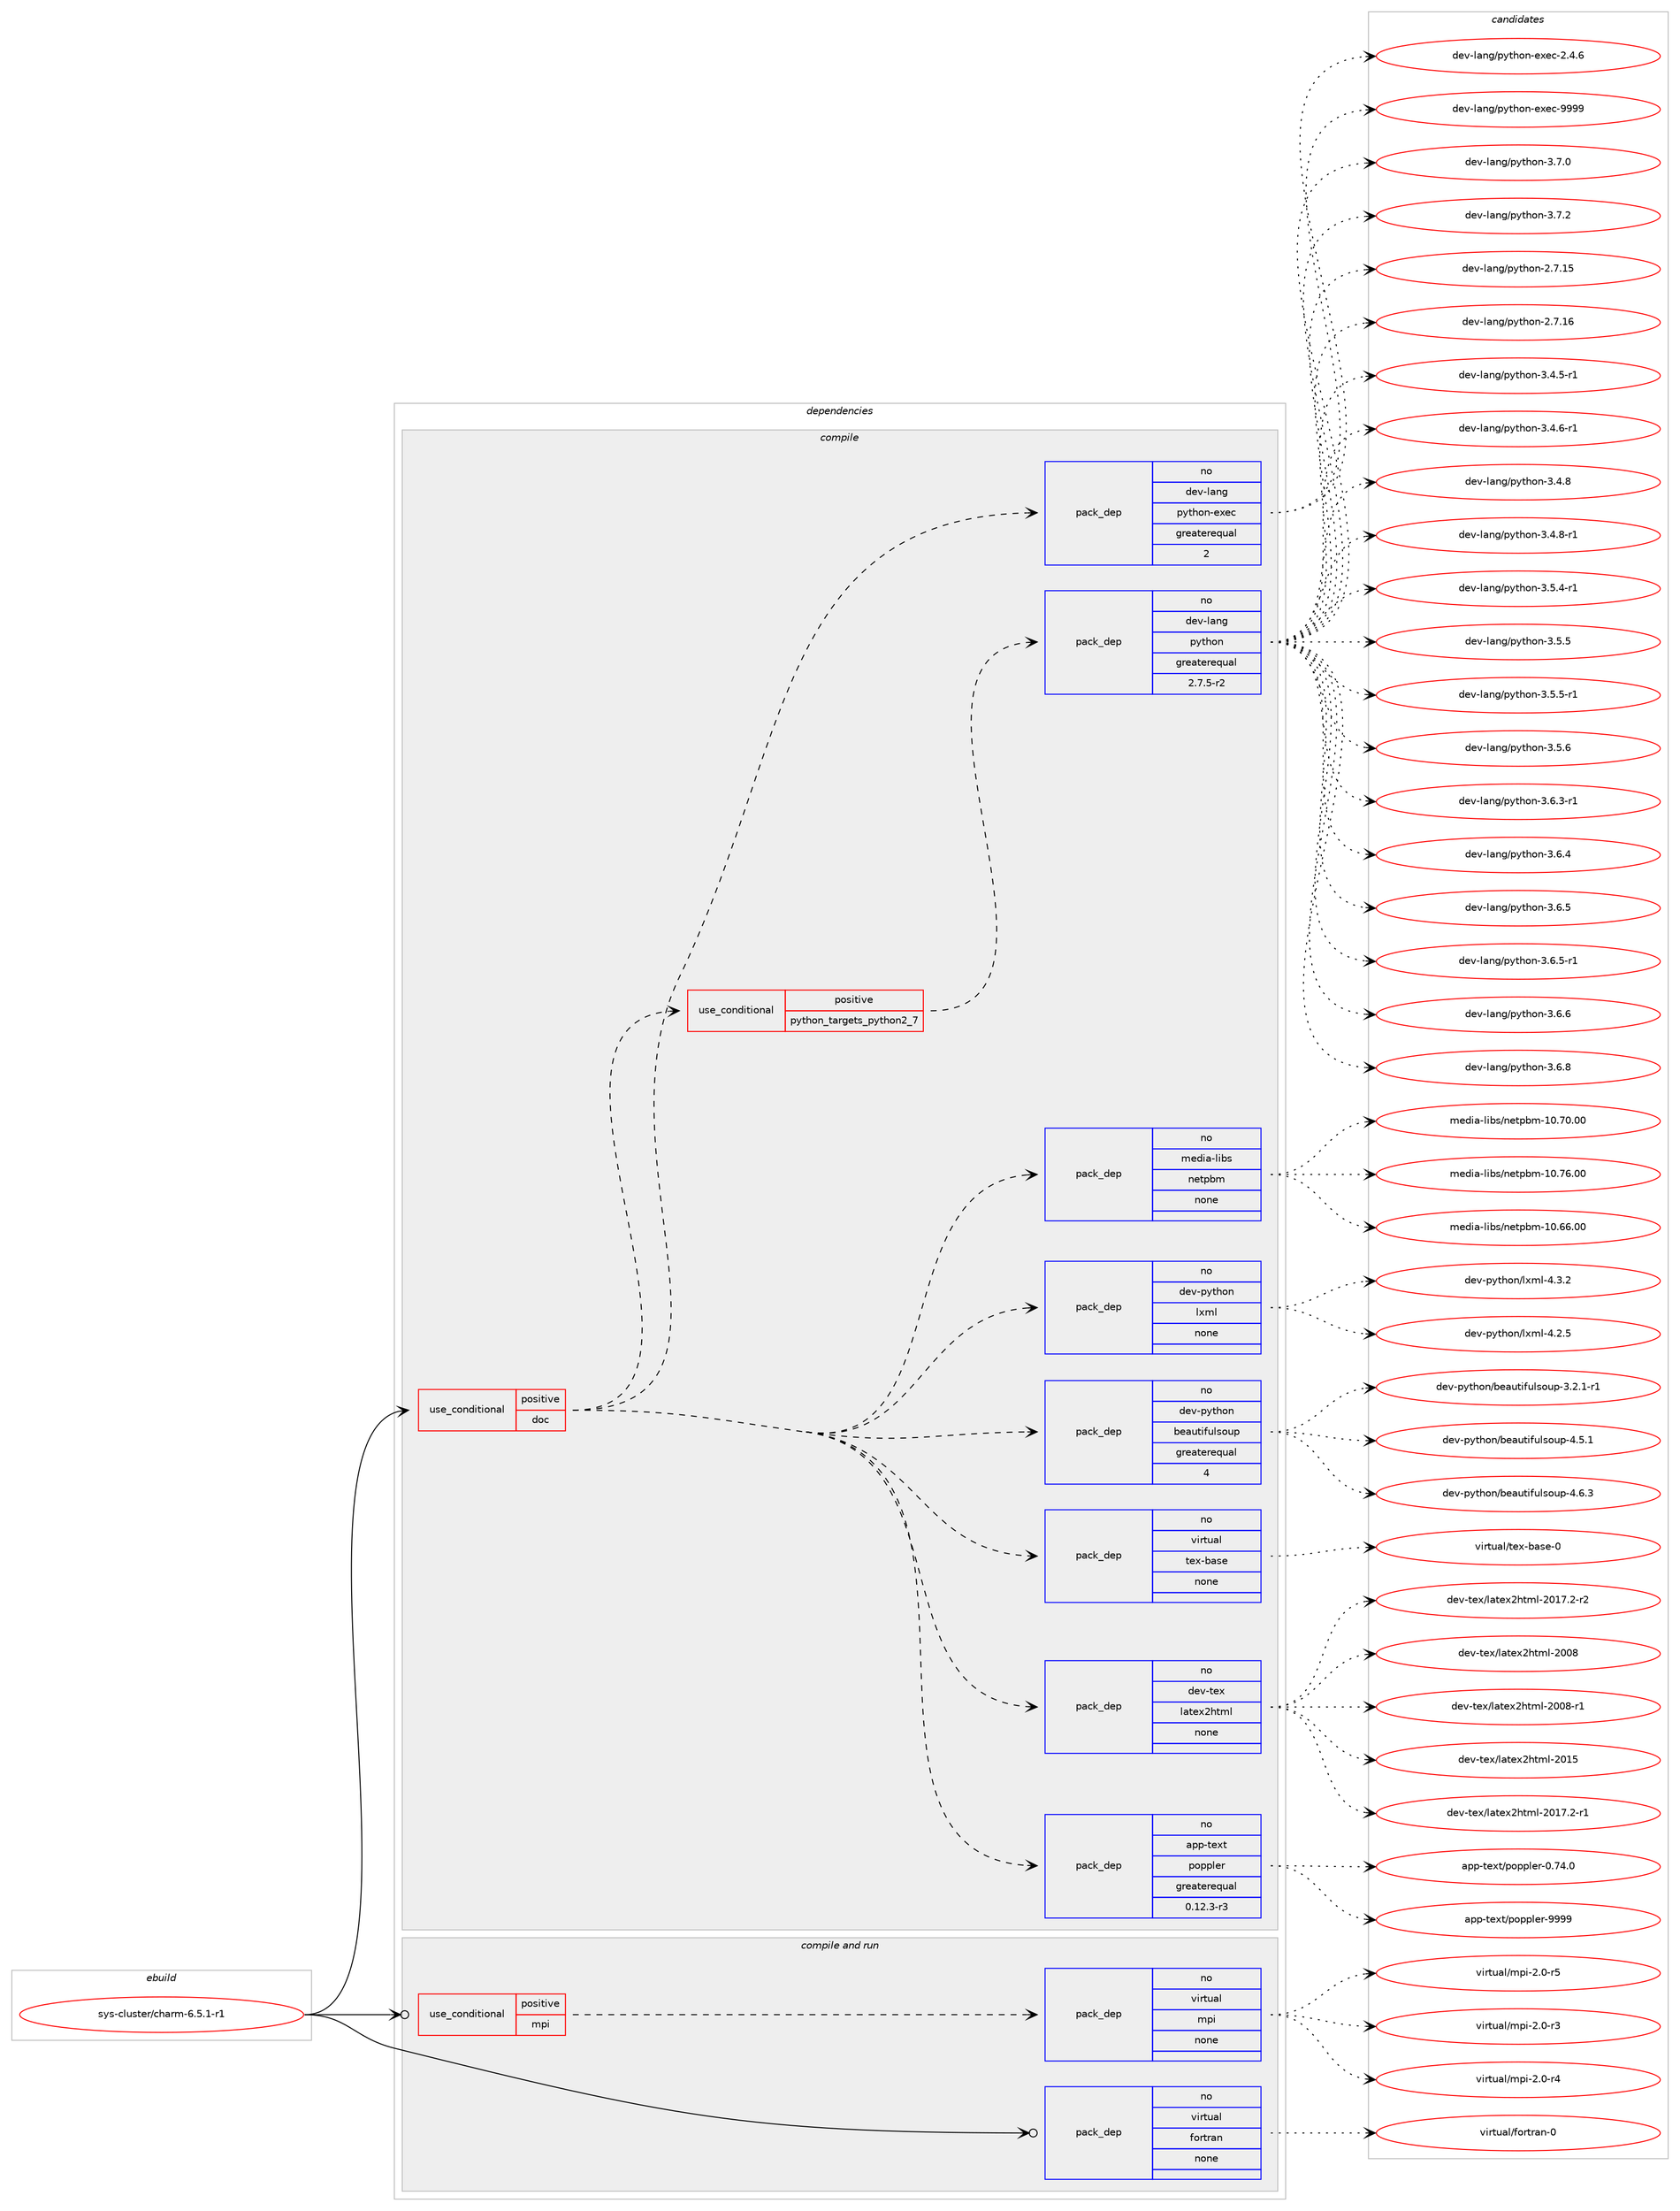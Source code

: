 digraph prolog {

# *************
# Graph options
# *************

newrank=true;
concentrate=true;
compound=true;
graph [rankdir=LR,fontname=Helvetica,fontsize=10,ranksep=1.5];#, ranksep=2.5, nodesep=0.2];
edge  [arrowhead=vee];
node  [fontname=Helvetica,fontsize=10];

# **********
# The ebuild
# **********

subgraph cluster_leftcol {
color=gray;
rank=same;
label=<<i>ebuild</i>>;
id [label="sys-cluster/charm-6.5.1-r1", color=red, width=4, href="../sys-cluster/charm-6.5.1-r1.svg"];
}

# ****************
# The dependencies
# ****************

subgraph cluster_midcol {
color=gray;
label=<<i>dependencies</i>>;
subgraph cluster_compile {
fillcolor="#eeeeee";
style=filled;
label=<<i>compile</i>>;
subgraph cond458480 {
dependency1720734 [label=<<TABLE BORDER="0" CELLBORDER="1" CELLSPACING="0" CELLPADDING="4"><TR><TD ROWSPAN="3" CELLPADDING="10">use_conditional</TD></TR><TR><TD>positive</TD></TR><TR><TD>doc</TD></TR></TABLE>>, shape=none, color=red];
subgraph pack1234066 {
dependency1720735 [label=<<TABLE BORDER="0" CELLBORDER="1" CELLSPACING="0" CELLPADDING="4" WIDTH="220"><TR><TD ROWSPAN="6" CELLPADDING="30">pack_dep</TD></TR><TR><TD WIDTH="110">no</TD></TR><TR><TD>app-text</TD></TR><TR><TD>poppler</TD></TR><TR><TD>greaterequal</TD></TR><TR><TD>0.12.3-r3</TD></TR></TABLE>>, shape=none, color=blue];
}
dependency1720734:e -> dependency1720735:w [weight=20,style="dashed",arrowhead="vee"];
subgraph pack1234067 {
dependency1720736 [label=<<TABLE BORDER="0" CELLBORDER="1" CELLSPACING="0" CELLPADDING="4" WIDTH="220"><TR><TD ROWSPAN="6" CELLPADDING="30">pack_dep</TD></TR><TR><TD WIDTH="110">no</TD></TR><TR><TD>dev-tex</TD></TR><TR><TD>latex2html</TD></TR><TR><TD>none</TD></TR><TR><TD></TD></TR></TABLE>>, shape=none, color=blue];
}
dependency1720734:e -> dependency1720736:w [weight=20,style="dashed",arrowhead="vee"];
subgraph pack1234068 {
dependency1720737 [label=<<TABLE BORDER="0" CELLBORDER="1" CELLSPACING="0" CELLPADDING="4" WIDTH="220"><TR><TD ROWSPAN="6" CELLPADDING="30">pack_dep</TD></TR><TR><TD WIDTH="110">no</TD></TR><TR><TD>virtual</TD></TR><TR><TD>tex-base</TD></TR><TR><TD>none</TD></TR><TR><TD></TD></TR></TABLE>>, shape=none, color=blue];
}
dependency1720734:e -> dependency1720737:w [weight=20,style="dashed",arrowhead="vee"];
subgraph pack1234069 {
dependency1720738 [label=<<TABLE BORDER="0" CELLBORDER="1" CELLSPACING="0" CELLPADDING="4" WIDTH="220"><TR><TD ROWSPAN="6" CELLPADDING="30">pack_dep</TD></TR><TR><TD WIDTH="110">no</TD></TR><TR><TD>dev-python</TD></TR><TR><TD>beautifulsoup</TD></TR><TR><TD>greaterequal</TD></TR><TR><TD>4</TD></TR></TABLE>>, shape=none, color=blue];
}
dependency1720734:e -> dependency1720738:w [weight=20,style="dashed",arrowhead="vee"];
subgraph pack1234070 {
dependency1720739 [label=<<TABLE BORDER="0" CELLBORDER="1" CELLSPACING="0" CELLPADDING="4" WIDTH="220"><TR><TD ROWSPAN="6" CELLPADDING="30">pack_dep</TD></TR><TR><TD WIDTH="110">no</TD></TR><TR><TD>dev-python</TD></TR><TR><TD>lxml</TD></TR><TR><TD>none</TD></TR><TR><TD></TD></TR></TABLE>>, shape=none, color=blue];
}
dependency1720734:e -> dependency1720739:w [weight=20,style="dashed",arrowhead="vee"];
subgraph pack1234071 {
dependency1720740 [label=<<TABLE BORDER="0" CELLBORDER="1" CELLSPACING="0" CELLPADDING="4" WIDTH="220"><TR><TD ROWSPAN="6" CELLPADDING="30">pack_dep</TD></TR><TR><TD WIDTH="110">no</TD></TR><TR><TD>media-libs</TD></TR><TR><TD>netpbm</TD></TR><TR><TD>none</TD></TR><TR><TD></TD></TR></TABLE>>, shape=none, color=blue];
}
dependency1720734:e -> dependency1720740:w [weight=20,style="dashed",arrowhead="vee"];
subgraph cond458481 {
dependency1720741 [label=<<TABLE BORDER="0" CELLBORDER="1" CELLSPACING="0" CELLPADDING="4"><TR><TD ROWSPAN="3" CELLPADDING="10">use_conditional</TD></TR><TR><TD>positive</TD></TR><TR><TD>python_targets_python2_7</TD></TR></TABLE>>, shape=none, color=red];
subgraph pack1234072 {
dependency1720742 [label=<<TABLE BORDER="0" CELLBORDER="1" CELLSPACING="0" CELLPADDING="4" WIDTH="220"><TR><TD ROWSPAN="6" CELLPADDING="30">pack_dep</TD></TR><TR><TD WIDTH="110">no</TD></TR><TR><TD>dev-lang</TD></TR><TR><TD>python</TD></TR><TR><TD>greaterequal</TD></TR><TR><TD>2.7.5-r2</TD></TR></TABLE>>, shape=none, color=blue];
}
dependency1720741:e -> dependency1720742:w [weight=20,style="dashed",arrowhead="vee"];
}
dependency1720734:e -> dependency1720741:w [weight=20,style="dashed",arrowhead="vee"];
subgraph pack1234073 {
dependency1720743 [label=<<TABLE BORDER="0" CELLBORDER="1" CELLSPACING="0" CELLPADDING="4" WIDTH="220"><TR><TD ROWSPAN="6" CELLPADDING="30">pack_dep</TD></TR><TR><TD WIDTH="110">no</TD></TR><TR><TD>dev-lang</TD></TR><TR><TD>python-exec</TD></TR><TR><TD>greaterequal</TD></TR><TR><TD>2</TD></TR></TABLE>>, shape=none, color=blue];
}
dependency1720734:e -> dependency1720743:w [weight=20,style="dashed",arrowhead="vee"];
}
id:e -> dependency1720734:w [weight=20,style="solid",arrowhead="vee"];
}
subgraph cluster_compileandrun {
fillcolor="#eeeeee";
style=filled;
label=<<i>compile and run</i>>;
subgraph cond458482 {
dependency1720744 [label=<<TABLE BORDER="0" CELLBORDER="1" CELLSPACING="0" CELLPADDING="4"><TR><TD ROWSPAN="3" CELLPADDING="10">use_conditional</TD></TR><TR><TD>positive</TD></TR><TR><TD>mpi</TD></TR></TABLE>>, shape=none, color=red];
subgraph pack1234074 {
dependency1720745 [label=<<TABLE BORDER="0" CELLBORDER="1" CELLSPACING="0" CELLPADDING="4" WIDTH="220"><TR><TD ROWSPAN="6" CELLPADDING="30">pack_dep</TD></TR><TR><TD WIDTH="110">no</TD></TR><TR><TD>virtual</TD></TR><TR><TD>mpi</TD></TR><TR><TD>none</TD></TR><TR><TD></TD></TR></TABLE>>, shape=none, color=blue];
}
dependency1720744:e -> dependency1720745:w [weight=20,style="dashed",arrowhead="vee"];
}
id:e -> dependency1720744:w [weight=20,style="solid",arrowhead="odotvee"];
subgraph pack1234075 {
dependency1720746 [label=<<TABLE BORDER="0" CELLBORDER="1" CELLSPACING="0" CELLPADDING="4" WIDTH="220"><TR><TD ROWSPAN="6" CELLPADDING="30">pack_dep</TD></TR><TR><TD WIDTH="110">no</TD></TR><TR><TD>virtual</TD></TR><TR><TD>fortran</TD></TR><TR><TD>none</TD></TR><TR><TD></TD></TR></TABLE>>, shape=none, color=blue];
}
id:e -> dependency1720746:w [weight=20,style="solid",arrowhead="odotvee"];
}
subgraph cluster_run {
fillcolor="#eeeeee";
style=filled;
label=<<i>run</i>>;
}
}

# **************
# The candidates
# **************

subgraph cluster_choices {
rank=same;
color=gray;
label=<<i>candidates</i>>;

subgraph choice1234066 {
color=black;
nodesep=1;
choice97112112451161011201164711211111211210810111445484655524648 [label="app-text/poppler-0.74.0", color=red, width=4,href="../app-text/poppler-0.74.0.svg"];
choice9711211245116101120116471121111121121081011144557575757 [label="app-text/poppler-9999", color=red, width=4,href="../app-text/poppler-9999.svg"];
dependency1720735:e -> choice97112112451161011201164711211111211210810111445484655524648:w [style=dotted,weight="100"];
dependency1720735:e -> choice9711211245116101120116471121111121121081011144557575757:w [style=dotted,weight="100"];
}
subgraph choice1234067 {
color=black;
nodesep=1;
choice100101118451161011204710897116101120501041161091084550484856 [label="dev-tex/latex2html-2008", color=red, width=4,href="../dev-tex/latex2html-2008.svg"];
choice1001011184511610112047108971161011205010411610910845504848564511449 [label="dev-tex/latex2html-2008-r1", color=red, width=4,href="../dev-tex/latex2html-2008-r1.svg"];
choice100101118451161011204710897116101120501041161091084550484953 [label="dev-tex/latex2html-2015", color=red, width=4,href="../dev-tex/latex2html-2015.svg"];
choice10010111845116101120471089711610112050104116109108455048495546504511449 [label="dev-tex/latex2html-2017.2-r1", color=red, width=4,href="../dev-tex/latex2html-2017.2-r1.svg"];
choice10010111845116101120471089711610112050104116109108455048495546504511450 [label="dev-tex/latex2html-2017.2-r2", color=red, width=4,href="../dev-tex/latex2html-2017.2-r2.svg"];
dependency1720736:e -> choice100101118451161011204710897116101120501041161091084550484856:w [style=dotted,weight="100"];
dependency1720736:e -> choice1001011184511610112047108971161011205010411610910845504848564511449:w [style=dotted,weight="100"];
dependency1720736:e -> choice100101118451161011204710897116101120501041161091084550484953:w [style=dotted,weight="100"];
dependency1720736:e -> choice10010111845116101120471089711610112050104116109108455048495546504511449:w [style=dotted,weight="100"];
dependency1720736:e -> choice10010111845116101120471089711610112050104116109108455048495546504511450:w [style=dotted,weight="100"];
}
subgraph choice1234068 {
color=black;
nodesep=1;
choice11810511411611797108471161011204598971151014548 [label="virtual/tex-base-0", color=red, width=4,href="../virtual/tex-base-0.svg"];
dependency1720737:e -> choice11810511411611797108471161011204598971151014548:w [style=dotted,weight="100"];
}
subgraph choice1234069 {
color=black;
nodesep=1;
choice100101118451121211161041111104798101971171161051021171081151111171124551465046494511449 [label="dev-python/beautifulsoup-3.2.1-r1", color=red, width=4,href="../dev-python/beautifulsoup-3.2.1-r1.svg"];
choice10010111845112121116104111110479810197117116105102117108115111117112455246534649 [label="dev-python/beautifulsoup-4.5.1", color=red, width=4,href="../dev-python/beautifulsoup-4.5.1.svg"];
choice10010111845112121116104111110479810197117116105102117108115111117112455246544651 [label="dev-python/beautifulsoup-4.6.3", color=red, width=4,href="../dev-python/beautifulsoup-4.6.3.svg"];
dependency1720738:e -> choice100101118451121211161041111104798101971171161051021171081151111171124551465046494511449:w [style=dotted,weight="100"];
dependency1720738:e -> choice10010111845112121116104111110479810197117116105102117108115111117112455246534649:w [style=dotted,weight="100"];
dependency1720738:e -> choice10010111845112121116104111110479810197117116105102117108115111117112455246544651:w [style=dotted,weight="100"];
}
subgraph choice1234070 {
color=black;
nodesep=1;
choice1001011184511212111610411111047108120109108455246504653 [label="dev-python/lxml-4.2.5", color=red, width=4,href="../dev-python/lxml-4.2.5.svg"];
choice1001011184511212111610411111047108120109108455246514650 [label="dev-python/lxml-4.3.2", color=red, width=4,href="../dev-python/lxml-4.3.2.svg"];
dependency1720739:e -> choice1001011184511212111610411111047108120109108455246504653:w [style=dotted,weight="100"];
dependency1720739:e -> choice1001011184511212111610411111047108120109108455246514650:w [style=dotted,weight="100"];
}
subgraph choice1234071 {
color=black;
nodesep=1;
choice1091011001059745108105981154711010111611298109454948465454464848 [label="media-libs/netpbm-10.66.00", color=red, width=4,href="../media-libs/netpbm-10.66.00.svg"];
choice1091011001059745108105981154711010111611298109454948465548464848 [label="media-libs/netpbm-10.70.00", color=red, width=4,href="../media-libs/netpbm-10.70.00.svg"];
choice1091011001059745108105981154711010111611298109454948465554464848 [label="media-libs/netpbm-10.76.00", color=red, width=4,href="../media-libs/netpbm-10.76.00.svg"];
dependency1720740:e -> choice1091011001059745108105981154711010111611298109454948465454464848:w [style=dotted,weight="100"];
dependency1720740:e -> choice1091011001059745108105981154711010111611298109454948465548464848:w [style=dotted,weight="100"];
dependency1720740:e -> choice1091011001059745108105981154711010111611298109454948465554464848:w [style=dotted,weight="100"];
}
subgraph choice1234072 {
color=black;
nodesep=1;
choice10010111845108971101034711212111610411111045504655464953 [label="dev-lang/python-2.7.15", color=red, width=4,href="../dev-lang/python-2.7.15.svg"];
choice10010111845108971101034711212111610411111045504655464954 [label="dev-lang/python-2.7.16", color=red, width=4,href="../dev-lang/python-2.7.16.svg"];
choice1001011184510897110103471121211161041111104551465246534511449 [label="dev-lang/python-3.4.5-r1", color=red, width=4,href="../dev-lang/python-3.4.5-r1.svg"];
choice1001011184510897110103471121211161041111104551465246544511449 [label="dev-lang/python-3.4.6-r1", color=red, width=4,href="../dev-lang/python-3.4.6-r1.svg"];
choice100101118451089711010347112121116104111110455146524656 [label="dev-lang/python-3.4.8", color=red, width=4,href="../dev-lang/python-3.4.8.svg"];
choice1001011184510897110103471121211161041111104551465246564511449 [label="dev-lang/python-3.4.8-r1", color=red, width=4,href="../dev-lang/python-3.4.8-r1.svg"];
choice1001011184510897110103471121211161041111104551465346524511449 [label="dev-lang/python-3.5.4-r1", color=red, width=4,href="../dev-lang/python-3.5.4-r1.svg"];
choice100101118451089711010347112121116104111110455146534653 [label="dev-lang/python-3.5.5", color=red, width=4,href="../dev-lang/python-3.5.5.svg"];
choice1001011184510897110103471121211161041111104551465346534511449 [label="dev-lang/python-3.5.5-r1", color=red, width=4,href="../dev-lang/python-3.5.5-r1.svg"];
choice100101118451089711010347112121116104111110455146534654 [label="dev-lang/python-3.5.6", color=red, width=4,href="../dev-lang/python-3.5.6.svg"];
choice1001011184510897110103471121211161041111104551465446514511449 [label="dev-lang/python-3.6.3-r1", color=red, width=4,href="../dev-lang/python-3.6.3-r1.svg"];
choice100101118451089711010347112121116104111110455146544652 [label="dev-lang/python-3.6.4", color=red, width=4,href="../dev-lang/python-3.6.4.svg"];
choice100101118451089711010347112121116104111110455146544653 [label="dev-lang/python-3.6.5", color=red, width=4,href="../dev-lang/python-3.6.5.svg"];
choice1001011184510897110103471121211161041111104551465446534511449 [label="dev-lang/python-3.6.5-r1", color=red, width=4,href="../dev-lang/python-3.6.5-r1.svg"];
choice100101118451089711010347112121116104111110455146544654 [label="dev-lang/python-3.6.6", color=red, width=4,href="../dev-lang/python-3.6.6.svg"];
choice100101118451089711010347112121116104111110455146544656 [label="dev-lang/python-3.6.8", color=red, width=4,href="../dev-lang/python-3.6.8.svg"];
choice100101118451089711010347112121116104111110455146554648 [label="dev-lang/python-3.7.0", color=red, width=4,href="../dev-lang/python-3.7.0.svg"];
choice100101118451089711010347112121116104111110455146554650 [label="dev-lang/python-3.7.2", color=red, width=4,href="../dev-lang/python-3.7.2.svg"];
dependency1720742:e -> choice10010111845108971101034711212111610411111045504655464953:w [style=dotted,weight="100"];
dependency1720742:e -> choice10010111845108971101034711212111610411111045504655464954:w [style=dotted,weight="100"];
dependency1720742:e -> choice1001011184510897110103471121211161041111104551465246534511449:w [style=dotted,weight="100"];
dependency1720742:e -> choice1001011184510897110103471121211161041111104551465246544511449:w [style=dotted,weight="100"];
dependency1720742:e -> choice100101118451089711010347112121116104111110455146524656:w [style=dotted,weight="100"];
dependency1720742:e -> choice1001011184510897110103471121211161041111104551465246564511449:w [style=dotted,weight="100"];
dependency1720742:e -> choice1001011184510897110103471121211161041111104551465346524511449:w [style=dotted,weight="100"];
dependency1720742:e -> choice100101118451089711010347112121116104111110455146534653:w [style=dotted,weight="100"];
dependency1720742:e -> choice1001011184510897110103471121211161041111104551465346534511449:w [style=dotted,weight="100"];
dependency1720742:e -> choice100101118451089711010347112121116104111110455146534654:w [style=dotted,weight="100"];
dependency1720742:e -> choice1001011184510897110103471121211161041111104551465446514511449:w [style=dotted,weight="100"];
dependency1720742:e -> choice100101118451089711010347112121116104111110455146544652:w [style=dotted,weight="100"];
dependency1720742:e -> choice100101118451089711010347112121116104111110455146544653:w [style=dotted,weight="100"];
dependency1720742:e -> choice1001011184510897110103471121211161041111104551465446534511449:w [style=dotted,weight="100"];
dependency1720742:e -> choice100101118451089711010347112121116104111110455146544654:w [style=dotted,weight="100"];
dependency1720742:e -> choice100101118451089711010347112121116104111110455146544656:w [style=dotted,weight="100"];
dependency1720742:e -> choice100101118451089711010347112121116104111110455146554648:w [style=dotted,weight="100"];
dependency1720742:e -> choice100101118451089711010347112121116104111110455146554650:w [style=dotted,weight="100"];
}
subgraph choice1234073 {
color=black;
nodesep=1;
choice1001011184510897110103471121211161041111104510112010199455046524654 [label="dev-lang/python-exec-2.4.6", color=red, width=4,href="../dev-lang/python-exec-2.4.6.svg"];
choice10010111845108971101034711212111610411111045101120101994557575757 [label="dev-lang/python-exec-9999", color=red, width=4,href="../dev-lang/python-exec-9999.svg"];
dependency1720743:e -> choice1001011184510897110103471121211161041111104510112010199455046524654:w [style=dotted,weight="100"];
dependency1720743:e -> choice10010111845108971101034711212111610411111045101120101994557575757:w [style=dotted,weight="100"];
}
subgraph choice1234074 {
color=black;
nodesep=1;
choice1181051141161179710847109112105455046484511451 [label="virtual/mpi-2.0-r3", color=red, width=4,href="../virtual/mpi-2.0-r3.svg"];
choice1181051141161179710847109112105455046484511452 [label="virtual/mpi-2.0-r4", color=red, width=4,href="../virtual/mpi-2.0-r4.svg"];
choice1181051141161179710847109112105455046484511453 [label="virtual/mpi-2.0-r5", color=red, width=4,href="../virtual/mpi-2.0-r5.svg"];
dependency1720745:e -> choice1181051141161179710847109112105455046484511451:w [style=dotted,weight="100"];
dependency1720745:e -> choice1181051141161179710847109112105455046484511452:w [style=dotted,weight="100"];
dependency1720745:e -> choice1181051141161179710847109112105455046484511453:w [style=dotted,weight="100"];
}
subgraph choice1234075 {
color=black;
nodesep=1;
choice1181051141161179710847102111114116114971104548 [label="virtual/fortran-0", color=red, width=4,href="../virtual/fortran-0.svg"];
dependency1720746:e -> choice1181051141161179710847102111114116114971104548:w [style=dotted,weight="100"];
}
}

}
